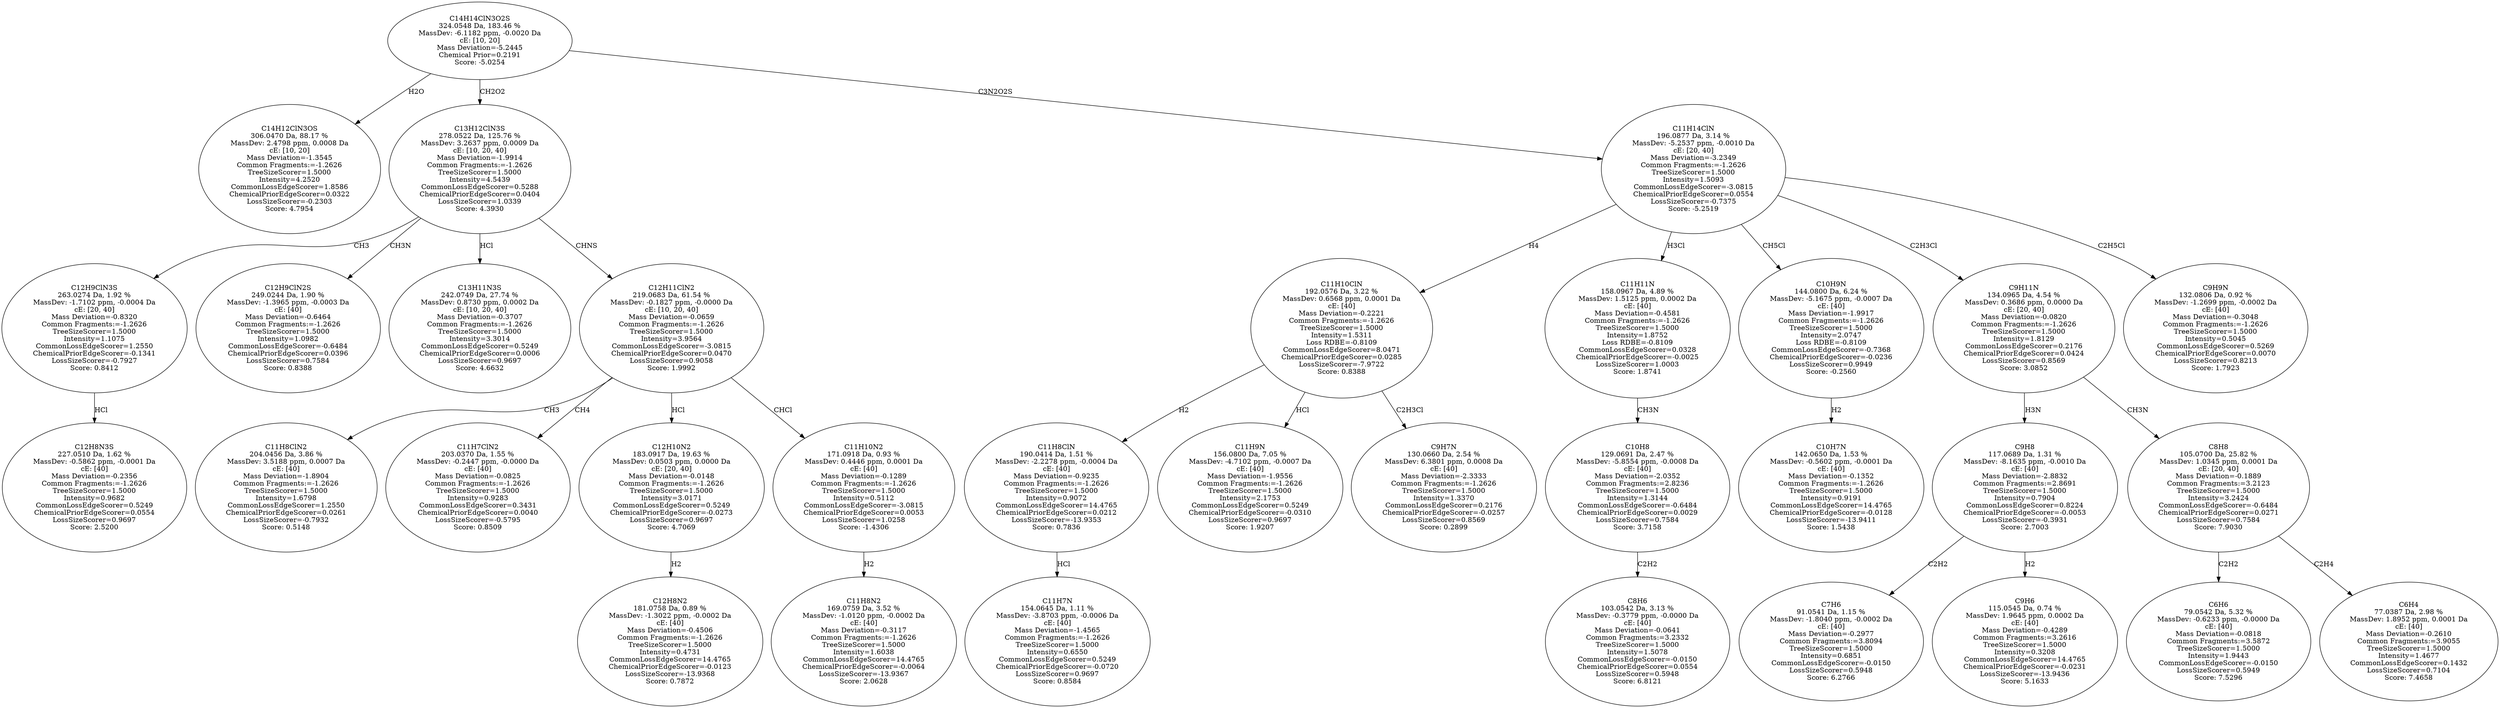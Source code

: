 strict digraph {
v1 [label="C14H12ClN3OS\n306.0470 Da, 88.17 %\nMassDev: 2.4798 ppm, 0.0008 Da\ncE: [10, 20]\nMass Deviation=-1.3545\nCommon Fragments:=-1.2626\nTreeSizeScorer=1.5000\nIntensity=4.2520\nCommonLossEdgeScorer=1.8586\nChemicalPriorEdgeScorer=0.0322\nLossSizeScorer=-0.2303\nScore: 4.7954"];
v2 [label="C12H8N3S\n227.0510 Da, 1.62 %\nMassDev: -0.5862 ppm, -0.0001 Da\ncE: [40]\nMass Deviation=-0.2356\nCommon Fragments:=-1.2626\nTreeSizeScorer=1.5000\nIntensity=0.9682\nCommonLossEdgeScorer=0.5249\nChemicalPriorEdgeScorer=0.0554\nLossSizeScorer=0.9697\nScore: 2.5200"];
v3 [label="C12H9ClN3S\n263.0274 Da, 1.92 %\nMassDev: -1.7102 ppm, -0.0004 Da\ncE: [20, 40]\nMass Deviation=-0.8320\nCommon Fragments:=-1.2626\nTreeSizeScorer=1.5000\nIntensity=1.1075\nCommonLossEdgeScorer=1.2550\nChemicalPriorEdgeScorer=-0.1341\nLossSizeScorer=-0.7927\nScore: 0.8412"];
v4 [label="C12H9ClN2S\n249.0244 Da, 1.90 %\nMassDev: -1.3965 ppm, -0.0003 Da\ncE: [40]\nMass Deviation=-0.6464\nCommon Fragments:=-1.2626\nTreeSizeScorer=1.5000\nIntensity=1.0982\nCommonLossEdgeScorer=-0.6484\nChemicalPriorEdgeScorer=0.0396\nLossSizeScorer=0.7584\nScore: 0.8388"];
v5 [label="C13H11N3S\n242.0749 Da, 27.74 %\nMassDev: 0.8730 ppm, 0.0002 Da\ncE: [10, 20, 40]\nMass Deviation=-0.3707\nCommon Fragments:=-1.2626\nTreeSizeScorer=1.5000\nIntensity=3.3014\nCommonLossEdgeScorer=0.5249\nChemicalPriorEdgeScorer=0.0006\nLossSizeScorer=0.9697\nScore: 4.6632"];
v6 [label="C11H8ClN2\n204.0456 Da, 3.86 %\nMassDev: 3.5188 ppm, 0.0007 Da\ncE: [40]\nMass Deviation=-1.8904\nCommon Fragments:=-1.2626\nTreeSizeScorer=1.5000\nIntensity=1.6798\nCommonLossEdgeScorer=1.2550\nChemicalPriorEdgeScorer=0.0261\nLossSizeScorer=-0.7932\nScore: 0.5148"];
v7 [label="C11H7ClN2\n203.0370 Da, 1.55 %\nMassDev: -0.2447 ppm, -0.0000 Da\ncE: [40]\nMass Deviation=-0.0825\nCommon Fragments:=-1.2626\nTreeSizeScorer=1.5000\nIntensity=0.9283\nCommonLossEdgeScorer=0.3431\nChemicalPriorEdgeScorer=0.0040\nLossSizeScorer=-0.5795\nScore: 0.8509"];
v8 [label="C12H8N2\n181.0758 Da, 0.89 %\nMassDev: -1.3022 ppm, -0.0002 Da\ncE: [40]\nMass Deviation=-0.4506\nCommon Fragments:=-1.2626\nTreeSizeScorer=1.5000\nIntensity=0.4731\nCommonLossEdgeScorer=14.4765\nChemicalPriorEdgeScorer=-0.0123\nLossSizeScorer=-13.9368\nScore: 0.7872"];
v9 [label="C12H10N2\n183.0917 Da, 19.63 %\nMassDev: 0.0503 ppm, 0.0000 Da\ncE: [20, 40]\nMass Deviation=-0.0148\nCommon Fragments:=-1.2626\nTreeSizeScorer=1.5000\nIntensity=3.0171\nCommonLossEdgeScorer=0.5249\nChemicalPriorEdgeScorer=-0.0273\nLossSizeScorer=0.9697\nScore: 4.7069"];
v10 [label="C11H8N2\n169.0759 Da, 3.52 %\nMassDev: -1.0120 ppm, -0.0002 Da\ncE: [40]\nMass Deviation=-0.3117\nCommon Fragments:=-1.2626\nTreeSizeScorer=1.5000\nIntensity=1.6038\nCommonLossEdgeScorer=14.4765\nChemicalPriorEdgeScorer=-0.0064\nLossSizeScorer=-13.9367\nScore: 2.0628"];
v11 [label="C11H10N2\n171.0918 Da, 0.93 %\nMassDev: 0.4446 ppm, 0.0001 Da\ncE: [40]\nMass Deviation=-0.1289\nCommon Fragments:=-1.2626\nTreeSizeScorer=1.5000\nIntensity=0.5112\nCommonLossEdgeScorer=-3.0815\nChemicalPriorEdgeScorer=0.0053\nLossSizeScorer=1.0258\nScore: -1.4306"];
v12 [label="C12H11ClN2\n219.0683 Da, 61.54 %\nMassDev: -0.1827 ppm, -0.0000 Da\ncE: [10, 20, 40]\nMass Deviation=-0.0659\nCommon Fragments:=-1.2626\nTreeSizeScorer=1.5000\nIntensity=3.9564\nCommonLossEdgeScorer=-3.0815\nChemicalPriorEdgeScorer=0.0470\nLossSizeScorer=0.9058\nScore: 1.9992"];
v13 [label="C13H12ClN3S\n278.0522 Da, 125.76 %\nMassDev: 3.2637 ppm, 0.0009 Da\ncE: [10, 20, 40]\nMass Deviation=-1.9914\nCommon Fragments:=-1.2626\nTreeSizeScorer=1.5000\nIntensity=4.5439\nCommonLossEdgeScorer=0.5288\nChemicalPriorEdgeScorer=0.0404\nLossSizeScorer=1.0339\nScore: 4.3930"];
v14 [label="C11H7N\n154.0645 Da, 1.11 %\nMassDev: -3.8703 ppm, -0.0006 Da\ncE: [40]\nMass Deviation=-1.4565\nCommon Fragments:=-1.2626\nTreeSizeScorer=1.5000\nIntensity=0.6550\nCommonLossEdgeScorer=0.5249\nChemicalPriorEdgeScorer=-0.0720\nLossSizeScorer=0.9697\nScore: 0.8584"];
v15 [label="C11H8ClN\n190.0414 Da, 1.51 %\nMassDev: -2.2278 ppm, -0.0004 Da\ncE: [40]\nMass Deviation=-0.9235\nCommon Fragments:=-1.2626\nTreeSizeScorer=1.5000\nIntensity=0.9072\nCommonLossEdgeScorer=14.4765\nChemicalPriorEdgeScorer=0.0212\nLossSizeScorer=-13.9353\nScore: 0.7836"];
v16 [label="C11H9N\n156.0800 Da, 7.05 %\nMassDev: -4.7102 ppm, -0.0007 Da\ncE: [40]\nMass Deviation=-1.9556\nCommon Fragments:=-1.2626\nTreeSizeScorer=1.5000\nIntensity=2.1753\nCommonLossEdgeScorer=0.5249\nChemicalPriorEdgeScorer=-0.0310\nLossSizeScorer=0.9697\nScore: 1.9207"];
v17 [label="C9H7N\n130.0660 Da, 2.54 %\nMassDev: 6.3801 ppm, 0.0008 Da\ncE: [40]\nMass Deviation=-2.3333\nCommon Fragments:=-1.2626\nTreeSizeScorer=1.5000\nIntensity=1.3370\nCommonLossEdgeScorer=0.2176\nChemicalPriorEdgeScorer=-0.0257\nLossSizeScorer=0.8569\nScore: 0.2899"];
v18 [label="C11H10ClN\n192.0576 Da, 3.22 %\nMassDev: 0.6568 ppm, 0.0001 Da\ncE: [40]\nMass Deviation=-0.2221\nCommon Fragments:=-1.2626\nTreeSizeScorer=1.5000\nIntensity=1.5311\nLoss RDBE=-0.8109\nCommonLossEdgeScorer=8.0471\nChemicalPriorEdgeScorer=0.0285\nLossSizeScorer=-7.9722\nScore: 0.8388"];
v19 [label="C8H6\n103.0542 Da, 3.13 %\nMassDev: -0.3779 ppm, -0.0000 Da\ncE: [40]\nMass Deviation=-0.0641\nCommon Fragments:=3.2332\nTreeSizeScorer=1.5000\nIntensity=1.5078\nCommonLossEdgeScorer=-0.0150\nChemicalPriorEdgeScorer=0.0554\nLossSizeScorer=0.5948\nScore: 6.8121"];
v20 [label="C10H8\n129.0691 Da, 2.47 %\nMassDev: -5.8554 ppm, -0.0008 Da\ncE: [40]\nMass Deviation=-2.0352\nCommon Fragments:=2.8236\nTreeSizeScorer=1.5000\nIntensity=1.3144\nCommonLossEdgeScorer=-0.6484\nChemicalPriorEdgeScorer=0.0029\nLossSizeScorer=0.7584\nScore: 3.7158"];
v21 [label="C11H11N\n158.0967 Da, 4.89 %\nMassDev: 1.5125 ppm, 0.0002 Da\ncE: [40]\nMass Deviation=-0.4581\nCommon Fragments:=-1.2626\nTreeSizeScorer=1.5000\nIntensity=1.8752\nLoss RDBE=-0.8109\nCommonLossEdgeScorer=0.0328\nChemicalPriorEdgeScorer=-0.0025\nLossSizeScorer=1.0003\nScore: 1.8741"];
v22 [label="C10H7N\n142.0650 Da, 1.53 %\nMassDev: -0.5602 ppm, -0.0001 Da\ncE: [40]\nMass Deviation=-0.1352\nCommon Fragments:=-1.2626\nTreeSizeScorer=1.5000\nIntensity=0.9191\nCommonLossEdgeScorer=14.4765\nChemicalPriorEdgeScorer=-0.0128\nLossSizeScorer=-13.9411\nScore: 1.5438"];
v23 [label="C10H9N\n144.0800 Da, 6.24 %\nMassDev: -5.1675 ppm, -0.0007 Da\ncE: [40]\nMass Deviation=-1.9917\nCommon Fragments:=-1.2626\nTreeSizeScorer=1.5000\nIntensity=2.0747\nLoss RDBE=-0.8109\nCommonLossEdgeScorer=-0.7368\nChemicalPriorEdgeScorer=-0.0236\nLossSizeScorer=0.9949\nScore: -0.2560"];
v24 [label="C7H6\n91.0541 Da, 1.15 %\nMassDev: -1.8040 ppm, -0.0002 Da\ncE: [40]\nMass Deviation=-0.2977\nCommon Fragments:=3.8094\nTreeSizeScorer=1.5000\nIntensity=0.6851\nCommonLossEdgeScorer=-0.0150\nLossSizeScorer=0.5948\nScore: 6.2766"];
v25 [label="C9H6\n115.0545 Da, 0.74 %\nMassDev: 1.9645 ppm, 0.0002 Da\ncE: [40]\nMass Deviation=-0.4289\nCommon Fragments:=3.2616\nTreeSizeScorer=1.5000\nIntensity=0.3208\nCommonLossEdgeScorer=14.4765\nChemicalPriorEdgeScorer=-0.0231\nLossSizeScorer=-13.9436\nScore: 5.1633"];
v26 [label="C9H8\n117.0689 Da, 1.31 %\nMassDev: -8.1635 ppm, -0.0010 Da\ncE: [40]\nMass Deviation=-2.8832\nCommon Fragments:=2.8691\nTreeSizeScorer=1.5000\nIntensity=0.7904\nCommonLossEdgeScorer=0.8224\nChemicalPriorEdgeScorer=-0.0053\nLossSizeScorer=-0.3931\nScore: 2.7003"];
v27 [label="C6H6\n79.0542 Da, 5.32 %\nMassDev: -0.6233 ppm, -0.0000 Da\ncE: [40]\nMass Deviation=-0.0818\nCommon Fragments:=3.5872\nTreeSizeScorer=1.5000\nIntensity=1.9443\nCommonLossEdgeScorer=-0.0150\nLossSizeScorer=0.5949\nScore: 7.5296"];
v28 [label="C6H4\n77.0387 Da, 2.98 %\nMassDev: 1.8952 ppm, 0.0001 Da\ncE: [40]\nMass Deviation=-0.2610\nCommon Fragments:=3.9055\nTreeSizeScorer=1.5000\nIntensity=1.4677\nCommonLossEdgeScorer=0.1432\nLossSizeScorer=0.7104\nScore: 7.4658"];
v29 [label="C8H8\n105.0700 Da, 25.82 %\nMassDev: 1.0345 ppm, 0.0001 Da\ncE: [20, 40]\nMass Deviation=-0.1889\nCommon Fragments:=3.2123\nTreeSizeScorer=1.5000\nIntensity=3.2424\nCommonLossEdgeScorer=-0.6484\nChemicalPriorEdgeScorer=0.0271\nLossSizeScorer=0.7584\nScore: 7.9030"];
v30 [label="C9H11N\n134.0965 Da, 4.54 %\nMassDev: 0.3686 ppm, 0.0000 Da\ncE: [20, 40]\nMass Deviation=-0.0820\nCommon Fragments:=-1.2626\nTreeSizeScorer=1.5000\nIntensity=1.8129\nCommonLossEdgeScorer=0.2176\nChemicalPriorEdgeScorer=0.0424\nLossSizeScorer=0.8569\nScore: 3.0852"];
v31 [label="C9H9N\n132.0806 Da, 0.92 %\nMassDev: -1.2699 ppm, -0.0002 Da\ncE: [40]\nMass Deviation=-0.3048\nCommon Fragments:=-1.2626\nTreeSizeScorer=1.5000\nIntensity=0.5045\nCommonLossEdgeScorer=0.5269\nChemicalPriorEdgeScorer=0.0070\nLossSizeScorer=0.8213\nScore: 1.7923"];
v32 [label="C11H14ClN\n196.0877 Da, 3.14 %\nMassDev: -5.2537 ppm, -0.0010 Da\ncE: [20, 40]\nMass Deviation=-3.2349\nCommon Fragments:=-1.2626\nTreeSizeScorer=1.5000\nIntensity=1.5093\nCommonLossEdgeScorer=-3.0815\nChemicalPriorEdgeScorer=0.0554\nLossSizeScorer=-0.7375\nScore: -5.2519"];
v33 [label="C14H14ClN3O2S\n324.0548 Da, 183.46 %\nMassDev: -6.1182 ppm, -0.0020 Da\ncE: [10, 20]\nMass Deviation=-5.2445\nChemical Prior=0.2191\nScore: -5.0254"];
v33 -> v1 [label="H2O"];
v3 -> v2 [label="HCl"];
v13 -> v3 [label="CH3"];
v13 -> v4 [label="CH3N"];
v13 -> v5 [label="HCl"];
v12 -> v6 [label="CH3"];
v12 -> v7 [label="CH4"];
v9 -> v8 [label="H2"];
v12 -> v9 [label="HCl"];
v11 -> v10 [label="H2"];
v12 -> v11 [label="CHCl"];
v13 -> v12 [label="CHNS"];
v33 -> v13 [label="CH2O2"];
v15 -> v14 [label="HCl"];
v18 -> v15 [label="H2"];
v18 -> v16 [label="HCl"];
v18 -> v17 [label="C2H3Cl"];
v32 -> v18 [label="H4"];
v20 -> v19 [label="C2H2"];
v21 -> v20 [label="CH3N"];
v32 -> v21 [label="H3Cl"];
v23 -> v22 [label="H2"];
v32 -> v23 [label="CH5Cl"];
v26 -> v24 [label="C2H2"];
v26 -> v25 [label="H2"];
v30 -> v26 [label="H3N"];
v29 -> v27 [label="C2H2"];
v29 -> v28 [label="C2H4"];
v30 -> v29 [label="CH3N"];
v32 -> v30 [label="C2H3Cl"];
v32 -> v31 [label="C2H5Cl"];
v33 -> v32 [label="C3N2O2S"];
}